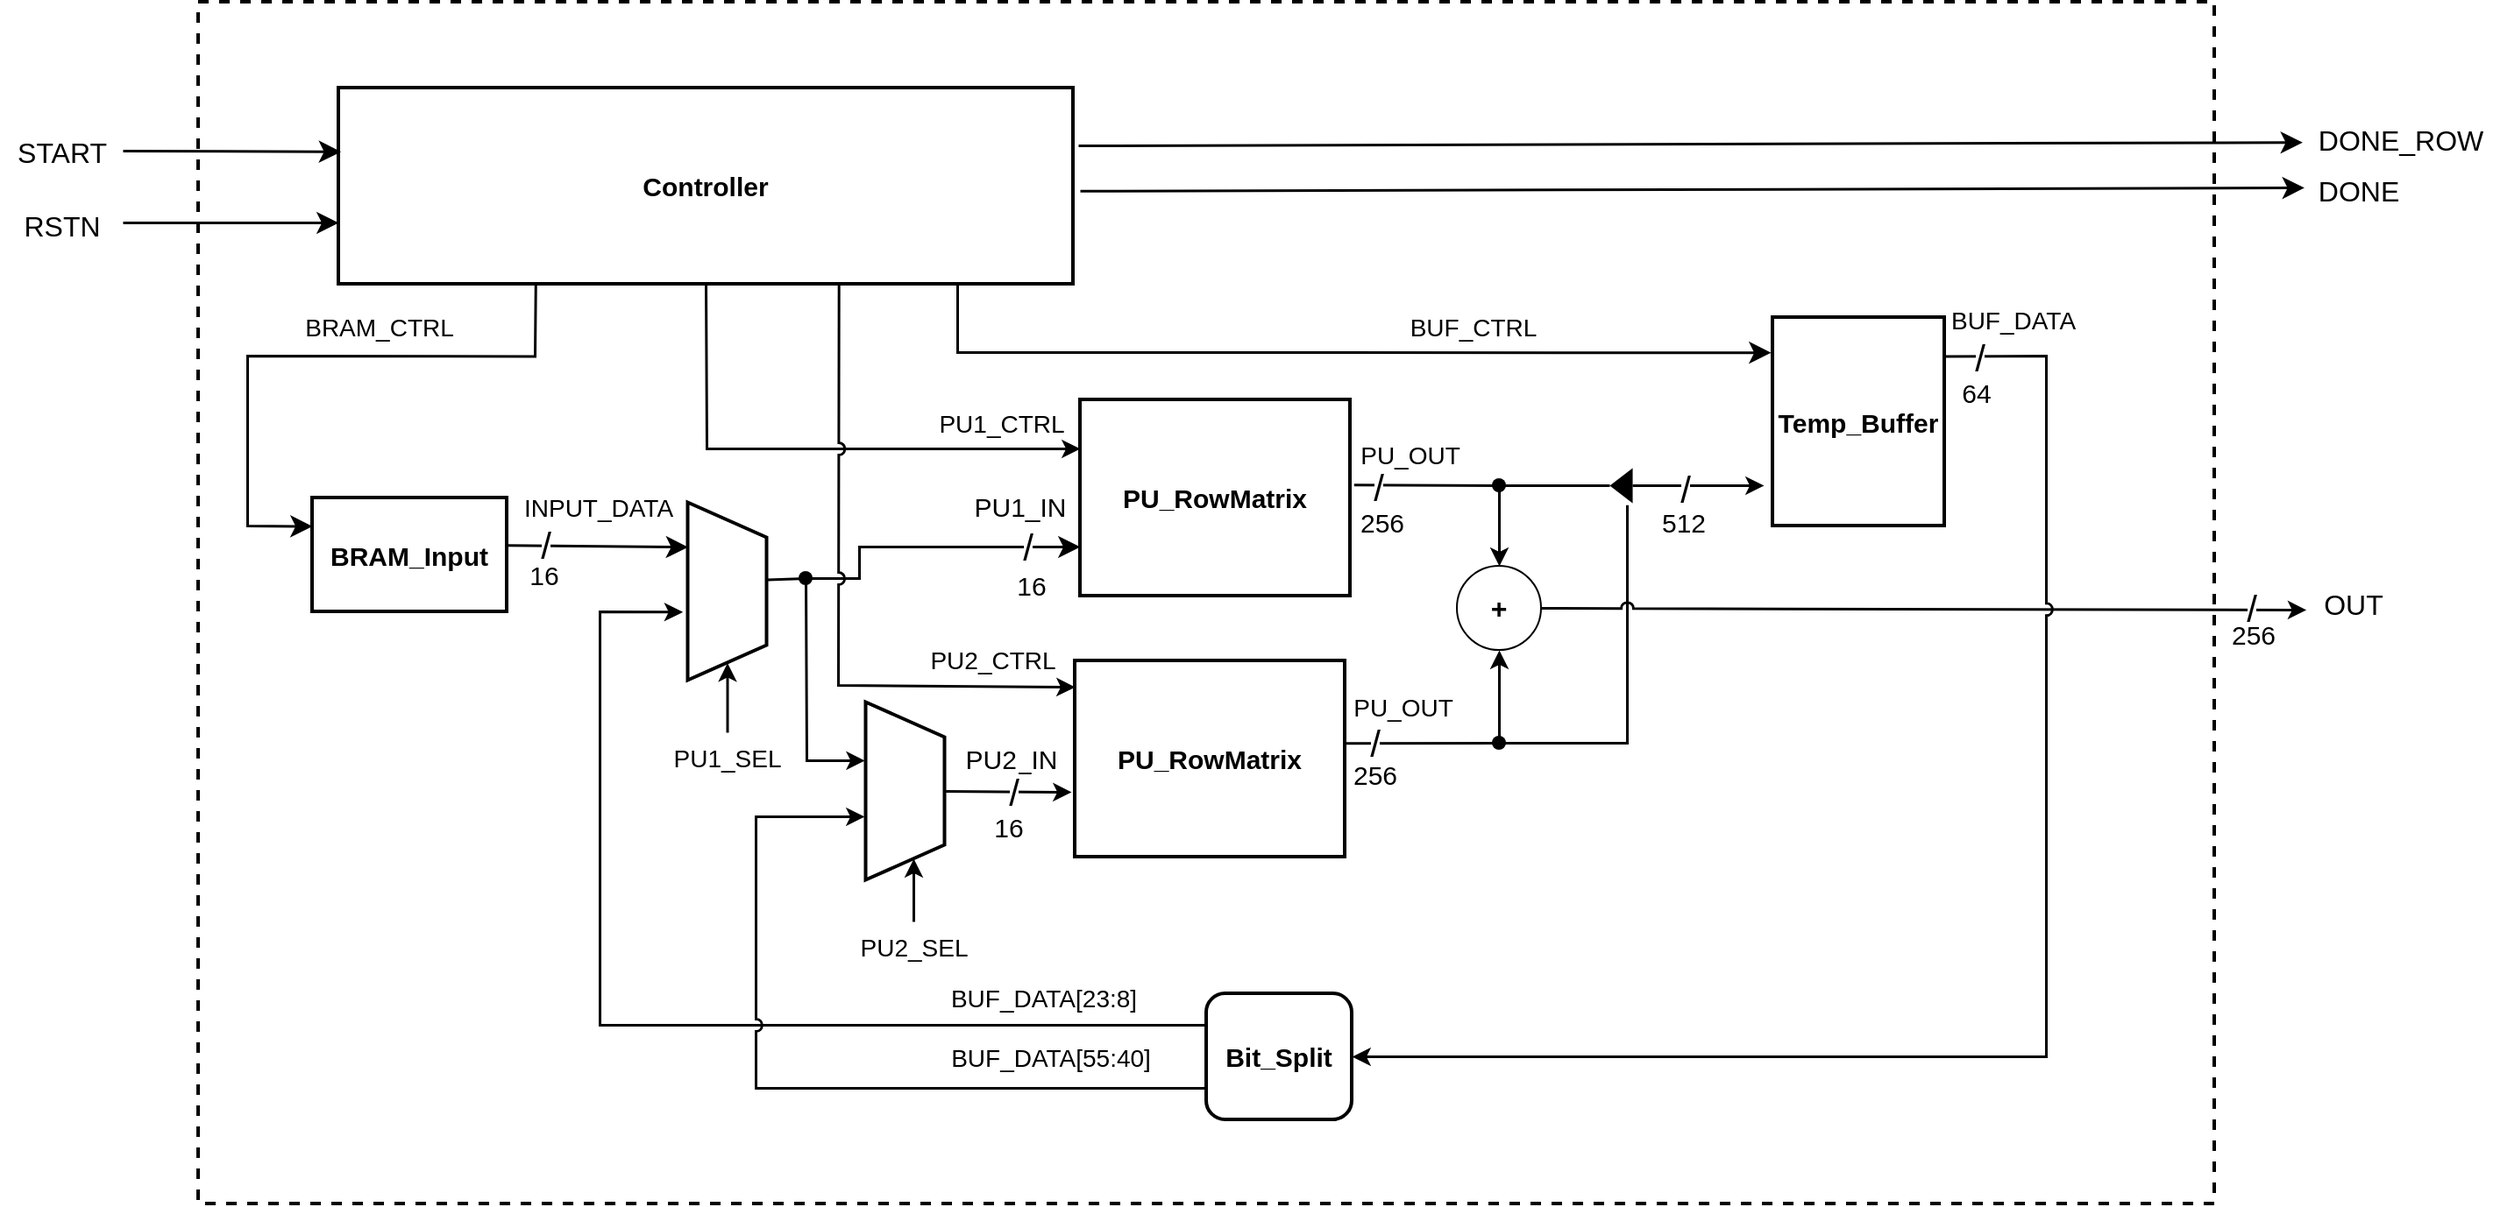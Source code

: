 <mxfile version="24.2.5" type="device">
  <diagram name="페이지-1" id="jZoVqIEIvhbJD9i4uvrA">
    <mxGraphModel dx="1994" dy="1443" grid="0" gridSize="10" guides="1" tooltips="1" connect="1" arrows="1" fold="1" page="0" pageScale="1" pageWidth="827" pageHeight="1169" math="0" shadow="0">
      <root>
        <mxCell id="0" />
        <mxCell id="1" parent="0" />
        <mxCell id="z9EmH8EO0fscNHD9WSlw-1" value="" style="rounded=0;whiteSpace=wrap;html=1;strokeWidth=2;dashed=1;" parent="1" vertex="1">
          <mxGeometry x="108" y="-95" width="1150" height="686" as="geometry" />
        </mxCell>
        <mxCell id="z9EmH8EO0fscNHD9WSlw-2" value="&lt;b&gt;&lt;font style=&quot;font-size: 15px;&quot;&gt;BRAM_Input&lt;/font&gt;&lt;/b&gt;" style="rounded=0;whiteSpace=wrap;html=1;strokeWidth=2;" parent="1" vertex="1">
          <mxGeometry x="173" y="188" width="111" height="65" as="geometry" />
        </mxCell>
        <mxCell id="z9EmH8EO0fscNHD9WSlw-3" style="edgeStyle=none;curved=1;rounded=0;orthogonalLoop=1;jettySize=auto;html=1;entryX=1;entryY=0.5;entryDx=0;entryDy=0;fontSize=12;startSize=8;endSize=8;" parent="1" source="z9EmH8EO0fscNHD9WSlw-1" target="z9EmH8EO0fscNHD9WSlw-1" edge="1">
          <mxGeometry relative="1" as="geometry" />
        </mxCell>
        <mxCell id="z9EmH8EO0fscNHD9WSlw-4" value="&lt;b&gt;&lt;font style=&quot;font-size: 15px;&quot;&gt;PU_RowMatrix&lt;/font&gt;&lt;/b&gt;" style="rounded=0;whiteSpace=wrap;html=1;strokeWidth=2;" parent="1" vertex="1">
          <mxGeometry x="611" y="132" width="154" height="112" as="geometry" />
        </mxCell>
        <mxCell id="z9EmH8EO0fscNHD9WSlw-5" value="&lt;b&gt;&lt;font style=&quot;font-size: 15px;&quot;&gt;Controller&lt;/font&gt;&lt;/b&gt;" style="rounded=0;whiteSpace=wrap;html=1;strokeWidth=2;" parent="1" vertex="1">
          <mxGeometry x="188" y="-46" width="419" height="112" as="geometry" />
        </mxCell>
        <mxCell id="z9EmH8EO0fscNHD9WSlw-6" value="&lt;b&gt;&lt;font style=&quot;font-size: 15px;&quot;&gt;Temp_Buffer&lt;/font&gt;&lt;/b&gt;" style="rounded=0;whiteSpace=wrap;html=1;strokeWidth=2;" parent="1" vertex="1">
          <mxGeometry x="1006" y="85" width="98" height="119" as="geometry" />
        </mxCell>
        <mxCell id="z9EmH8EO0fscNHD9WSlw-10" value="" style="endArrow=classic;html=1;rounded=0;fontSize=12;startSize=8;endSize=8;curved=0;entryX=0.003;entryY=0.325;entryDx=0;entryDy=0;entryPerimeter=0;strokeWidth=1.5;" parent="1" target="z9EmH8EO0fscNHD9WSlw-5" edge="1">
          <mxGeometry width="50" height="50" relative="1" as="geometry">
            <mxPoint x="65" y="-10" as="sourcePoint" />
            <mxPoint x="473" y="116" as="targetPoint" />
          </mxGeometry>
        </mxCell>
        <mxCell id="z9EmH8EO0fscNHD9WSlw-11" value="START" style="text;html=1;align=center;verticalAlign=middle;resizable=0;points=[];autosize=1;strokeColor=none;fillColor=none;fontSize=16;" parent="1" vertex="1">
          <mxGeometry x="-5" y="-25" width="69" height="31" as="geometry" />
        </mxCell>
        <mxCell id="z9EmH8EO0fscNHD9WSlw-12" value="RSTN" style="text;html=1;align=center;verticalAlign=middle;resizable=0;points=[];autosize=1;strokeColor=none;fillColor=none;fontSize=16;" parent="1" vertex="1">
          <mxGeometry x="-1.5" y="17" width="62" height="31" as="geometry" />
        </mxCell>
        <mxCell id="z9EmH8EO0fscNHD9WSlw-13" value="" style="endArrow=classic;html=1;rounded=0;fontSize=12;startSize=8;endSize=8;curved=0;entryX=0.003;entryY=0.325;entryDx=0;entryDy=0;entryPerimeter=0;strokeWidth=1.5;" parent="1" edge="1">
          <mxGeometry width="50" height="50" relative="1" as="geometry">
            <mxPoint x="65" y="31" as="sourcePoint" />
            <mxPoint x="188" y="31" as="targetPoint" />
          </mxGeometry>
        </mxCell>
        <mxCell id="z9EmH8EO0fscNHD9WSlw-18" value="" style="endArrow=classic;html=1;rounded=0;fontSize=12;startSize=8;endSize=8;curved=0;entryX=0;entryY=0.25;entryDx=0;entryDy=0;exitX=0.273;exitY=1.025;exitDx=0;exitDy=0;exitPerimeter=0;strokeWidth=1.5;" parent="1" target="z9EmH8EO0fscNHD9WSlw-2" edge="1">
          <mxGeometry width="50" height="50" relative="1" as="geometry">
            <mxPoint x="300.387" y="66.0" as="sourcePoint" />
            <mxPoint x="182" y="183.45" as="targetPoint" />
            <Array as="points">
              <mxPoint x="300" y="107.2" />
              <mxPoint x="136" y="107" />
              <mxPoint x="136" y="204" />
            </Array>
          </mxGeometry>
        </mxCell>
        <mxCell id="z9EmH8EO0fscNHD9WSlw-19" value="&lt;font style=&quot;font-size: 14px;&quot;&gt;BRAM_CTRL&lt;/font&gt;" style="text;html=1;align=center;verticalAlign=middle;resizable=0;points=[];autosize=1;strokeColor=none;fillColor=none;fontSize=16;" parent="1" vertex="1">
          <mxGeometry x="159" y="74" width="103" height="31" as="geometry" />
        </mxCell>
        <mxCell id="z9EmH8EO0fscNHD9WSlw-23" value="" style="endArrow=classic;html=1;rounded=0;fontSize=12;startSize=8;endSize=8;curved=0;strokeWidth=1.5;exitX=1.006;exitY=0.418;exitDx=0;exitDy=0;exitPerimeter=0;entryX=0.25;entryY=1;entryDx=0;entryDy=0;" parent="1" source="z9EmH8EO0fscNHD9WSlw-2" target="-nnjuojDJIeQV_9DqMVr-33" edge="1">
          <mxGeometry width="50" height="50" relative="1" as="geometry">
            <mxPoint x="300.996" y="218.995" as="sourcePoint" />
            <mxPoint x="398" y="215" as="targetPoint" />
          </mxGeometry>
        </mxCell>
        <mxCell id="glP6lnZT-jmc0-or7dro-16" value="&lt;font style=&quot;font-size: 21px;&quot;&gt;/&lt;/font&gt;" style="edgeLabel;html=1;align=center;verticalAlign=middle;resizable=0;points=[];" parent="z9EmH8EO0fscNHD9WSlw-23" vertex="1" connectable="0">
          <mxGeometry x="0.387" y="-2" relative="1" as="geometry">
            <mxPoint x="-50" y="-3" as="offset" />
          </mxGeometry>
        </mxCell>
        <mxCell id="z9EmH8EO0fscNHD9WSlw-24" value="&lt;font style=&quot;font-size: 14px;&quot;&gt;INPUT_DATA&lt;/font&gt;" style="text;html=1;align=center;verticalAlign=middle;resizable=0;points=[];autosize=1;strokeColor=none;fillColor=none;fontSize=16;" parent="1" vertex="1">
          <mxGeometry x="284.0" y="177" width="103" height="31" as="geometry" />
        </mxCell>
        <mxCell id="z9EmH8EO0fscNHD9WSlw-28" value="" style="endArrow=classic;html=1;rounded=0;fontSize=12;startSize=8;endSize=8;curved=0;strokeWidth=1.5;entryX=0.002;entryY=0.551;entryDx=0;entryDy=0;entryPerimeter=0;" parent="1" target="z9EmH8EO0fscNHD9WSlw-29" edge="1">
          <mxGeometry width="50" height="50" relative="1" as="geometry">
            <mxPoint x="610" y="-13" as="sourcePoint" />
            <mxPoint x="1101" y="-13.653" as="targetPoint" />
          </mxGeometry>
        </mxCell>
        <mxCell id="z9EmH8EO0fscNHD9WSlw-29" value="DONE_ROW" style="text;html=1;align=center;verticalAlign=middle;resizable=0;points=[];autosize=1;strokeColor=none;fillColor=none;fontSize=16;" parent="1" vertex="1">
          <mxGeometry x="1308" y="-32" width="112" height="31" as="geometry" />
        </mxCell>
        <mxCell id="z9EmH8EO0fscNHD9WSlw-30" value="" style="endArrow=classic;html=1;rounded=0;fontSize=12;startSize=8;endSize=8;curved=0;strokeWidth=1.5;exitX=0.532;exitY=0.935;exitDx=0;exitDy=0;exitPerimeter=0;entryX=-0.01;entryY=0.169;entryDx=0;entryDy=0;entryPerimeter=0;" parent="1" target="z9EmH8EO0fscNHD9WSlw-6" edge="1">
          <mxGeometry width="50" height="50" relative="1" as="geometry">
            <mxPoint x="541" y="66" as="sourcePoint" />
            <mxPoint x="822" y="106" as="targetPoint" />
            <Array as="points">
              <mxPoint x="541" y="105" />
            </Array>
          </mxGeometry>
        </mxCell>
        <mxCell id="z9EmH8EO0fscNHD9WSlw-35" value="&lt;font style=&quot;font-size: 14px;&quot;&gt;BUF_DATA&lt;/font&gt;" style="text;html=1;align=center;verticalAlign=middle;resizable=0;points=[];autosize=1;strokeColor=none;fillColor=none;fontSize=16;" parent="1" vertex="1">
          <mxGeometry x="1098" y="70.5" width="89" height="31" as="geometry" />
        </mxCell>
        <mxCell id="glP6lnZT-jmc0-or7dro-17" value="&lt;font style=&quot;font-size: 15px;&quot;&gt;16&lt;/font&gt;" style="text;html=1;align=center;verticalAlign=middle;resizable=0;points=[];autosize=1;strokeColor=none;fillColor=none;" parent="1" vertex="1">
          <mxGeometry x="287" y="217" width="35" height="30" as="geometry" />
        </mxCell>
        <mxCell id="YjfATVuAR8jBf-zQzsOv-3" value="&lt;font style=&quot;font-size: 15px;&quot;&gt;64&lt;/font&gt;" style="text;html=1;align=center;verticalAlign=middle;resizable=0;points=[];autosize=1;strokeColor=none;fillColor=none;" parent="1" vertex="1">
          <mxGeometry x="1104" y="113" width="35" height="30" as="geometry" />
        </mxCell>
        <mxCell id="YjfATVuAR8jBf-zQzsOv-16" value="&lt;span style=&quot;font-size: 15px;&quot;&gt;&lt;b&gt;Bit_Split&lt;/b&gt;&lt;/span&gt;" style="rounded=1;whiteSpace=wrap;html=1;strokeWidth=2;" parent="1" vertex="1">
          <mxGeometry x="683" y="471" width="83" height="72" as="geometry" />
        </mxCell>
        <mxCell id="-nnjuojDJIeQV_9DqMVr-5" value="&lt;span style=&quot;font-size: 14px;&quot;&gt;BUF_CTRL&lt;/span&gt;" style="text;html=1;align=center;verticalAlign=middle;resizable=0;points=[];autosize=1;strokeColor=none;fillColor=none;fontSize=16;" parent="1" vertex="1">
          <mxGeometry x="790" y="74" width="90" height="31" as="geometry" />
        </mxCell>
        <mxCell id="-nnjuojDJIeQV_9DqMVr-7" value="&lt;b&gt;&lt;font style=&quot;font-size: 15px;&quot;&gt;PU_RowMatrix&lt;/font&gt;&lt;/b&gt;" style="rounded=0;whiteSpace=wrap;html=1;strokeWidth=2;" parent="1" vertex="1">
          <mxGeometry x="608" y="281" width="154" height="112" as="geometry" />
        </mxCell>
        <mxCell id="-nnjuojDJIeQV_9DqMVr-25" value="OUT" style="text;html=1;align=center;verticalAlign=middle;resizable=0;points=[];autosize=1;strokeColor=none;fillColor=none;fontSize=16;" parent="1" vertex="1">
          <mxGeometry x="1311" y="233" width="52" height="31" as="geometry" />
        </mxCell>
        <mxCell id="-nnjuojDJIeQV_9DqMVr-33" value="" style="shape=trapezoid;perimeter=trapezoidPerimeter;whiteSpace=wrap;html=1;fixedSize=1;rounded=0;strokeWidth=2;fontSize=14;rotation=90;" parent="1" vertex="1">
          <mxGeometry x="359" y="219" width="101.5" height="45" as="geometry" />
        </mxCell>
        <mxCell id="-nnjuojDJIeQV_9DqMVr-38" value="" style="shape=trapezoid;perimeter=trapezoidPerimeter;whiteSpace=wrap;html=1;fixedSize=1;rounded=0;strokeWidth=2;fontSize=14;rotation=90;" parent="1" vertex="1">
          <mxGeometry x="460.5" y="333" width="101.5" height="45" as="geometry" />
        </mxCell>
        <mxCell id="-nnjuojDJIeQV_9DqMVr-43" value="" style="shape=waypoint;sketch=0;fillStyle=solid;size=6;pointerEvents=1;points=[];fillColor=none;resizable=0;rotatable=0;perimeter=centerPerimeter;snapToPoint=1;strokeWidth=2;" parent="1" vertex="1">
          <mxGeometry x="444.5" y="224" width="20" height="20" as="geometry" />
        </mxCell>
        <mxCell id="-nnjuojDJIeQV_9DqMVr-44" value="" style="endArrow=none;html=1;rounded=0;strokeWidth=1.5;fontSize=15;exitX=0.434;exitY=-0.005;exitDx=0;exitDy=0;exitPerimeter=0;entryX=0.588;entryY=0.795;entryDx=0;entryDy=0;entryPerimeter=0;" parent="1" source="-nnjuojDJIeQV_9DqMVr-33" target="-nnjuojDJIeQV_9DqMVr-43" edge="1">
          <mxGeometry width="50" height="50" relative="1" as="geometry">
            <mxPoint x="520" y="281" as="sourcePoint" />
            <mxPoint x="570" y="231" as="targetPoint" />
          </mxGeometry>
        </mxCell>
        <mxCell id="-nnjuojDJIeQV_9DqMVr-46" value="" style="endArrow=classic;html=1;rounded=0;fontSize=12;startSize=8;endSize=8;curved=0;strokeWidth=1.5;entryX=0;entryY=0.75;entryDx=0;entryDy=0;jumpStyle=arc;" parent="1" target="z9EmH8EO0fscNHD9WSlw-4" edge="1">
          <mxGeometry width="50" height="50" relative="1" as="geometry">
            <mxPoint x="455" y="234" as="sourcePoint" />
            <mxPoint x="589.58" y="229.955" as="targetPoint" />
            <Array as="points">
              <mxPoint x="485" y="234" />
              <mxPoint x="485" y="216" />
            </Array>
          </mxGeometry>
        </mxCell>
        <mxCell id="-nnjuojDJIeQV_9DqMVr-50" value="" style="endArrow=classic;html=1;rounded=0;strokeWidth=1.5;fontSize=15;jumpStyle=arc;exitX=0.613;exitY=0.79;exitDx=0;exitDy=0;exitPerimeter=0;entryX=0.327;entryY=1.015;entryDx=0;entryDy=0;entryPerimeter=0;" parent="1" source="-nnjuojDJIeQV_9DqMVr-43" target="-nnjuojDJIeQV_9DqMVr-38" edge="1">
          <mxGeometry width="50" height="50" relative="1" as="geometry">
            <mxPoint x="482" y="308" as="sourcePoint" />
            <mxPoint x="532" y="258" as="targetPoint" />
            <Array as="points">
              <mxPoint x="455" y="338" />
            </Array>
          </mxGeometry>
        </mxCell>
        <mxCell id="-nnjuojDJIeQV_9DqMVr-55" value="" style="endArrow=classic;html=1;rounded=0;strokeWidth=1.5;fontSize=15;jumpStyle=arc;exitX=0;exitY=0.25;exitDx=0;exitDy=0;entryX=0.615;entryY=1.065;entryDx=0;entryDy=0;entryPerimeter=0;" parent="1" source="YjfATVuAR8jBf-zQzsOv-16" target="-nnjuojDJIeQV_9DqMVr-33" edge="1">
          <mxGeometry width="50" height="50" relative="1" as="geometry">
            <mxPoint x="532" y="265" as="sourcePoint" />
            <mxPoint x="582" y="215" as="targetPoint" />
            <Array as="points">
              <mxPoint x="337" y="489" />
              <mxPoint x="337" y="253" />
            </Array>
          </mxGeometry>
        </mxCell>
        <mxCell id="-nnjuojDJIeQV_9DqMVr-58" value="PU1_IN" style="text;html=1;strokeColor=none;fillColor=none;align=center;verticalAlign=middle;whiteSpace=wrap;rounded=0;fontSize=15;" parent="1" vertex="1">
          <mxGeometry x="547" y="178" width="60" height="30" as="geometry" />
        </mxCell>
        <mxCell id="-nnjuojDJIeQV_9DqMVr-64" value="&lt;font style=&quot;font-size: 21px;&quot;&gt;/&lt;/font&gt;" style="edgeLabel;html=1;align=center;verticalAlign=middle;resizable=0;points=[];" parent="1" vertex="1" connectable="0">
          <mxGeometry x="312.999" y="220.501" as="geometry">
            <mxPoint x="268" y="-5" as="offset" />
          </mxGeometry>
        </mxCell>
        <mxCell id="-nnjuojDJIeQV_9DqMVr-65" value="&lt;font style=&quot;font-size: 15px;&quot;&gt;16&lt;/font&gt;" style="text;html=1;align=center;verticalAlign=middle;resizable=0;points=[];autosize=1;strokeColor=none;fillColor=none;" parent="1" vertex="1">
          <mxGeometry x="565.5" y="223" width="35" height="30" as="geometry" />
        </mxCell>
        <mxCell id="-nnjuojDJIeQV_9DqMVr-66" value="" style="endArrow=classic;html=1;rounded=0;strokeWidth=1.5;fontSize=15;jumpStyle=arc;exitX=0.5;exitY=0;exitDx=0;exitDy=0;" parent="1" source="-nnjuojDJIeQV_9DqMVr-38" edge="1">
          <mxGeometry width="50" height="50" relative="1" as="geometry">
            <mxPoint x="532" y="352" as="sourcePoint" />
            <mxPoint x="606" y="356" as="targetPoint" />
          </mxGeometry>
        </mxCell>
        <mxCell id="-nnjuojDJIeQV_9DqMVr-70" value="&lt;font style=&quot;font-size: 14px;&quot;&gt;BUF_DATA[23:8]&lt;/font&gt;" style="text;html=1;align=center;verticalAlign=middle;resizable=0;points=[];autosize=1;strokeColor=none;fillColor=none;fontSize=16;" parent="1" vertex="1">
          <mxGeometry x="528" y="457" width="124" height="31" as="geometry" />
        </mxCell>
        <mxCell id="-nnjuojDJIeQV_9DqMVr-71" value="&lt;font style=&quot;font-size: 14px;&quot;&gt;BUF_DATA[55:40]&lt;/font&gt;" style="text;html=1;align=center;verticalAlign=middle;resizable=0;points=[];autosize=1;strokeColor=none;fillColor=none;fontSize=16;" parent="1" vertex="1">
          <mxGeometry x="528" y="491.5" width="132" height="31" as="geometry" />
        </mxCell>
        <mxCell id="-nnjuojDJIeQV_9DqMVr-72" value="" style="endArrow=classic;html=1;rounded=0;strokeWidth=1.5;fontSize=15;jumpStyle=arc;exitX=0;exitY=0.75;exitDx=0;exitDy=0;entryX=0.643;entryY=1.017;entryDx=0;entryDy=0;entryPerimeter=0;" parent="1" source="YjfATVuAR8jBf-zQzsOv-16" target="-nnjuojDJIeQV_9DqMVr-38" edge="1">
          <mxGeometry width="50" height="50" relative="1" as="geometry">
            <mxPoint x="645" y="303" as="sourcePoint" />
            <mxPoint x="486" y="340" as="targetPoint" />
            <Array as="points">
              <mxPoint x="426" y="525" />
              <mxPoint x="426" y="370" />
            </Array>
          </mxGeometry>
        </mxCell>
        <mxCell id="-nnjuojDJIeQV_9DqMVr-73" value="PU2_IN" style="text;html=1;strokeColor=none;fillColor=none;align=center;verticalAlign=middle;whiteSpace=wrap;rounded=0;fontSize=15;" parent="1" vertex="1">
          <mxGeometry x="541.5" y="322" width="60" height="30" as="geometry" />
        </mxCell>
        <mxCell id="-nnjuojDJIeQV_9DqMVr-74" value="&lt;font style=&quot;font-size: 15px;&quot;&gt;16&lt;/font&gt;" style="text;html=1;align=center;verticalAlign=middle;resizable=0;points=[];autosize=1;strokeColor=none;fillColor=none;" parent="1" vertex="1">
          <mxGeometry x="552" y="361" width="35" height="30" as="geometry" />
        </mxCell>
        <mxCell id="-nnjuojDJIeQV_9DqMVr-76" value="&lt;font style=&quot;font-size: 21px;&quot;&gt;/&lt;/font&gt;" style="edgeLabel;html=1;align=center;verticalAlign=middle;resizable=0;points=[];" parent="1" vertex="1" connectable="0">
          <mxGeometry x="304.499" y="361.001" as="geometry">
            <mxPoint x="268" y="-5" as="offset" />
          </mxGeometry>
        </mxCell>
        <mxCell id="-nnjuojDJIeQV_9DqMVr-83" value="" style="endArrow=none;html=1;rounded=0;strokeWidth=1.5;fontSize=15;jumpStyle=arc;exitDx=0;exitDy=0;exitPerimeter=0;entryX=1;entryY=0.5;entryDx=0;entryDy=0;startArrow=none;" parent="1" source="pK8zRwszBanWCM-Fg7gK-8" target="-nnjuojDJIeQV_9DqMVr-90" edge="1">
          <mxGeometry width="50" height="50" relative="1" as="geometry">
            <mxPoint x="753" y="231" as="sourcePoint" />
            <mxPoint x="803" y="181" as="targetPoint" />
          </mxGeometry>
        </mxCell>
        <mxCell id="-nnjuojDJIeQV_9DqMVr-88" value="" style="endArrow=none;html=1;rounded=0;strokeWidth=1.5;fontSize=15;jumpStyle=arc;entryX=0.231;entryY=-0.058;entryDx=0;entryDy=0;entryPerimeter=0;exitDx=0;exitDy=0;exitPerimeter=0;startArrow=none;" parent="1" source="pK8zRwszBanWCM-Fg7gK-14" target="-nnjuojDJIeQV_9DqMVr-90" edge="1">
          <mxGeometry width="50" height="50" relative="1" as="geometry">
            <mxPoint x="769" y="329" as="sourcePoint" />
            <mxPoint x="819" y="279" as="targetPoint" />
            <Array as="points">
              <mxPoint x="923" y="328" />
            </Array>
          </mxGeometry>
        </mxCell>
        <mxCell id="-nnjuojDJIeQV_9DqMVr-90" value="" style="triangle;whiteSpace=wrap;html=1;rounded=0;strokeWidth=0;fontSize=15;fillColor=#000000;direction=west;" parent="1" vertex="1">
          <mxGeometry x="913" y="171" width="13" height="20" as="geometry" />
        </mxCell>
        <mxCell id="-nnjuojDJIeQV_9DqMVr-93" value="" style="endArrow=classic;html=1;rounded=0;strokeWidth=1.5;fontSize=14;jumpStyle=arc;exitX=0;exitY=0.5;exitDx=0;exitDy=0;" parent="1" source="-nnjuojDJIeQV_9DqMVr-90" edge="1">
          <mxGeometry width="50" height="50" relative="1" as="geometry">
            <mxPoint x="743" y="265" as="sourcePoint" />
            <mxPoint x="1001" y="181" as="targetPoint" />
            <Array as="points" />
          </mxGeometry>
        </mxCell>
        <mxCell id="-nnjuojDJIeQV_9DqMVr-96" value="&lt;span style=&quot;font-size: 15px;&quot;&gt;256&lt;/span&gt;" style="text;html=1;align=center;verticalAlign=middle;resizable=0;points=[];autosize=1;strokeColor=none;fillColor=none;" parent="1" vertex="1">
          <mxGeometry x="761" y="187" width="43" height="30" as="geometry" />
        </mxCell>
        <mxCell id="-nnjuojDJIeQV_9DqMVr-98" value="&lt;font style=&quot;font-size: 15px;&quot;&gt;256&lt;/font&gt;" style="text;html=1;align=center;verticalAlign=middle;resizable=0;points=[];autosize=1;strokeColor=none;fillColor=none;" parent="1" vertex="1">
          <mxGeometry x="757" y="331" width="43" height="30" as="geometry" />
        </mxCell>
        <mxCell id="-nnjuojDJIeQV_9DqMVr-99" value="&lt;font style=&quot;font-size: 21px;&quot;&gt;/&lt;/font&gt;" style="edgeLabel;html=1;align=center;verticalAlign=middle;resizable=0;points=[];" parent="1" vertex="1" connectable="0">
          <mxGeometry x="687.999" y="188.001" as="geometry">
            <mxPoint x="268" y="-5" as="offset" />
          </mxGeometry>
        </mxCell>
        <mxCell id="-nnjuojDJIeQV_9DqMVr-100" value="&lt;font style=&quot;font-size: 15px;&quot;&gt;512&lt;/font&gt;" style="text;html=1;align=center;verticalAlign=middle;resizable=0;points=[];autosize=1;strokeColor=none;fillColor=none;" parent="1" vertex="1">
          <mxGeometry x="933" y="187" width="43" height="30" as="geometry" />
        </mxCell>
        <mxCell id="-nnjuojDJIeQV_9DqMVr-101" value="&lt;span style=&quot;font-size: 14px;&quot;&gt;PU_OUT&lt;/span&gt;" style="text;html=1;align=center;verticalAlign=middle;resizable=0;points=[];autosize=1;strokeColor=none;fillColor=none;fontSize=16;" parent="1" vertex="1">
          <mxGeometry x="761" y="147" width="75" height="31" as="geometry" />
        </mxCell>
        <mxCell id="-nnjuojDJIeQV_9DqMVr-102" value="" style="endArrow=classic;html=1;rounded=0;strokeWidth=1.5;fontSize=14;jumpStyle=arc;exitX=0.5;exitY=1;exitDx=0;exitDy=0;entryX=0;entryY=0.25;entryDx=0;entryDy=0;" parent="1" source="z9EmH8EO0fscNHD9WSlw-5" target="z9EmH8EO0fscNHD9WSlw-4" edge="1">
          <mxGeometry width="50" height="50" relative="1" as="geometry">
            <mxPoint x="592" y="282" as="sourcePoint" />
            <mxPoint x="642" y="232" as="targetPoint" />
            <Array as="points">
              <mxPoint x="398" y="160" />
            </Array>
          </mxGeometry>
        </mxCell>
        <mxCell id="-nnjuojDJIeQV_9DqMVr-107" value="&lt;font style=&quot;font-size: 14px;&quot;&gt;PU1_CTRL&lt;/font&gt;" style="text;html=1;align=center;verticalAlign=middle;resizable=0;points=[];autosize=1;strokeColor=none;fillColor=none;fontSize=16;" parent="1" vertex="1">
          <mxGeometry x="521" y="129" width="90" height="31" as="geometry" />
        </mxCell>
        <mxCell id="-nnjuojDJIeQV_9DqMVr-108" value="" style="endArrow=classic;html=1;rounded=0;strokeWidth=1.5;fontSize=14;jumpStyle=arc;exitX=0.681;exitY=1.005;exitDx=0;exitDy=0;exitPerimeter=0;entryX=1.022;entryY=1.034;entryDx=0;entryDy=0;entryPerimeter=0;" parent="1" source="z9EmH8EO0fscNHD9WSlw-5" target="-nnjuojDJIeQV_9DqMVr-109" edge="1">
          <mxGeometry width="50" height="50" relative="1" as="geometry">
            <mxPoint x="627" y="348" as="sourcePoint" />
            <mxPoint x="613" y="295" as="targetPoint" />
            <Array as="points">
              <mxPoint x="473" y="295" />
            </Array>
          </mxGeometry>
        </mxCell>
        <mxCell id="-nnjuojDJIeQV_9DqMVr-109" value="&lt;font style=&quot;font-size: 14px;&quot;&gt;PU2_CTRL&lt;/font&gt;" style="text;html=1;align=center;verticalAlign=middle;resizable=0;points=[];autosize=1;strokeColor=none;fillColor=none;fontSize=16;" parent="1" vertex="1">
          <mxGeometry x="516" y="264" width="90" height="31" as="geometry" />
        </mxCell>
        <mxCell id="-nnjuojDJIeQV_9DqMVr-112" value="PU1_SEL" style="text;html=1;strokeColor=none;fillColor=none;align=center;verticalAlign=middle;whiteSpace=wrap;rounded=0;fontSize=14;" parent="1" vertex="1">
          <mxGeometry x="379.75" y="322" width="60" height="30" as="geometry" />
        </mxCell>
        <mxCell id="-nnjuojDJIeQV_9DqMVr-113" value="" style="endArrow=classic;html=1;rounded=0;strokeWidth=1.5;fontSize=14;jumpStyle=arc;entryX=1;entryY=0.5;entryDx=0;entryDy=0;exitX=0.5;exitY=0;exitDx=0;exitDy=0;" parent="1" source="-nnjuojDJIeQV_9DqMVr-112" target="-nnjuojDJIeQV_9DqMVr-33" edge="1">
          <mxGeometry width="50" height="50" relative="1" as="geometry">
            <mxPoint x="557" y="321" as="sourcePoint" />
            <mxPoint x="607" y="271" as="targetPoint" />
          </mxGeometry>
        </mxCell>
        <mxCell id="-nnjuojDJIeQV_9DqMVr-115" value="PU2_SEL" style="text;html=1;strokeColor=none;fillColor=none;align=center;verticalAlign=middle;whiteSpace=wrap;rounded=0;fontSize=14;" parent="1" vertex="1">
          <mxGeometry x="486.5" y="430" width="59" height="30" as="geometry" />
        </mxCell>
        <mxCell id="-nnjuojDJIeQV_9DqMVr-116" value="" style="endArrow=classic;html=1;rounded=0;strokeWidth=1.5;fontSize=14;jumpStyle=arc;exitX=0.5;exitY=0;exitDx=0;exitDy=0;" parent="1" source="-nnjuojDJIeQV_9DqMVr-115" edge="1">
          <mxGeometry width="50" height="50" relative="1" as="geometry">
            <mxPoint x="663.25" y="429.75" as="sourcePoint" />
            <mxPoint x="516" y="394" as="targetPoint" />
          </mxGeometry>
        </mxCell>
        <mxCell id="pK8zRwszBanWCM-Fg7gK-2" value="" style="endArrow=classic;html=1;rounded=0;fontSize=12;startSize=8;endSize=8;curved=0;strokeWidth=1.5;entryX=0.002;entryY=0.551;entryDx=0;entryDy=0;entryPerimeter=0;" parent="1" edge="1">
          <mxGeometry width="50" height="50" relative="1" as="geometry">
            <mxPoint x="611" y="12.92" as="sourcePoint" />
            <mxPoint x="1309.224" y="11.001" as="targetPoint" />
          </mxGeometry>
        </mxCell>
        <mxCell id="pK8zRwszBanWCM-Fg7gK-6" style="edgeStyle=orthogonalEdgeStyle;rounded=0;orthogonalLoop=1;jettySize=auto;html=1;entryX=0.941;entryY=0.571;entryDx=0;entryDy=0;entryPerimeter=0;" parent="1" edge="1">
          <mxGeometry relative="1" as="geometry">
            <mxPoint x="1167" y="106" as="sourcePoint" />
            <mxPoint x="1167" y="106" as="targetPoint" />
          </mxGeometry>
        </mxCell>
        <mxCell id="pK8zRwszBanWCM-Fg7gK-7" value="&lt;font style=&quot;font-size: 16px;&quot;&gt;DONE&lt;/font&gt;" style="text;html=1;align=center;verticalAlign=middle;resizable=0;points=[];autosize=1;strokeColor=none;fillColor=none;" parent="1" vertex="1">
          <mxGeometry x="1308" y="-3" width="64" height="31" as="geometry" />
        </mxCell>
        <mxCell id="pK8zRwszBanWCM-Fg7gK-12" value="&lt;span style=&quot;font-size: 14px;&quot;&gt;PU_OUT&lt;/span&gt;" style="text;html=1;align=center;verticalAlign=middle;resizable=0;points=[];autosize=1;strokeColor=none;fillColor=none;fontSize=16;" parent="1" vertex="1">
          <mxGeometry x="757" y="291" width="75" height="31" as="geometry" />
        </mxCell>
        <mxCell id="pK8zRwszBanWCM-Fg7gK-13" value="" style="endArrow=none;html=1;rounded=0;strokeWidth=1.5;fontSize=15;jumpStyle=arc;exitX=1.014;exitY=0.434;exitDx=0;exitDy=0;exitPerimeter=0;entryDx=0;entryDy=0;" parent="1" source="z9EmH8EO0fscNHD9WSlw-4" target="pK8zRwszBanWCM-Fg7gK-8" edge="1">
          <mxGeometry width="50" height="50" relative="1" as="geometry">
            <mxPoint x="767.156" y="180.608" as="sourcePoint" />
            <mxPoint x="919.5" y="181" as="targetPoint" />
          </mxGeometry>
        </mxCell>
        <mxCell id="pK8zRwszBanWCM-Fg7gK-8" value="" style="shape=waypoint;sketch=0;fillStyle=solid;size=6;pointerEvents=1;points=[];fillColor=none;resizable=0;rotatable=0;perimeter=centerPerimeter;snapToPoint=1;strokeWidth=2;" parent="1" vertex="1">
          <mxGeometry x="840" y="171" width="20" height="20" as="geometry" />
        </mxCell>
        <mxCell id="pK8zRwszBanWCM-Fg7gK-15" value="" style="endArrow=none;html=1;rounded=0;strokeWidth=1.5;fontSize=15;jumpStyle=arc;entryDx=0;entryDy=0;entryPerimeter=0;exitX=1.001;exitY=0.421;exitDx=0;exitDy=0;exitPerimeter=0;" parent="1" source="-nnjuojDJIeQV_9DqMVr-7" target="pK8zRwszBanWCM-Fg7gK-14" edge="1">
          <mxGeometry width="50" height="50" relative="1" as="geometry">
            <mxPoint x="762.154" y="328.152" as="sourcePoint" />
            <mxPoint x="922.997" y="192.16" as="targetPoint" />
            <Array as="points" />
          </mxGeometry>
        </mxCell>
        <mxCell id="pK8zRwszBanWCM-Fg7gK-14" value="" style="shape=waypoint;sketch=0;fillStyle=solid;size=6;pointerEvents=1;points=[];fillColor=none;resizable=0;rotatable=0;perimeter=centerPerimeter;snapToPoint=1;strokeWidth=2;" parent="1" vertex="1">
          <mxGeometry x="840" y="318" width="20" height="20" as="geometry" />
        </mxCell>
        <mxCell id="pK8zRwszBanWCM-Fg7gK-16" value="" style="endArrow=classic;html=1;rounded=0;fontSize=16;strokeWidth=1.5;entryX=0.5;entryY=0;entryDx=0;entryDy=0;" parent="1" source="pK8zRwszBanWCM-Fg7gK-8" target="pK8zRwszBanWCM-Fg7gK-17" edge="1">
          <mxGeometry width="50" height="50" relative="1" as="geometry">
            <mxPoint x="854" y="339" as="sourcePoint" />
            <mxPoint x="904" y="289" as="targetPoint" />
          </mxGeometry>
        </mxCell>
        <mxCell id="pK8zRwszBanWCM-Fg7gK-17" value="&lt;b&gt;+&lt;/b&gt;" style="ellipse;whiteSpace=wrap;html=1;aspect=fixed;fontSize=16;" parent="1" vertex="1">
          <mxGeometry x="826" y="227" width="48" height="48" as="geometry" />
        </mxCell>
        <mxCell id="pK8zRwszBanWCM-Fg7gK-18" value="" style="endArrow=classic;html=1;rounded=0;fontSize=16;strokeWidth=1.5;entryX=0.5;entryY=1;entryDx=0;entryDy=0;" parent="1" source="pK8zRwszBanWCM-Fg7gK-14" target="pK8zRwszBanWCM-Fg7gK-17" edge="1">
          <mxGeometry width="50" height="50" relative="1" as="geometry">
            <mxPoint x="870" y="328" as="sourcePoint" />
            <mxPoint x="860" y="238" as="targetPoint" />
          </mxGeometry>
        </mxCell>
        <mxCell id="pK8zRwszBanWCM-Fg7gK-19" value="" style="endArrow=classic;html=1;rounded=0;strokeWidth=1.5;fontSize=16;jumpStyle=arc;exitX=1;exitY=0.5;exitDx=0;exitDy=0;entryX=-0.013;entryY=0.613;entryDx=0;entryDy=0;entryPerimeter=0;" parent="1" source="pK8zRwszBanWCM-Fg7gK-17" target="-nnjuojDJIeQV_9DqMVr-25" edge="1">
          <mxGeometry width="50" height="50" relative="1" as="geometry">
            <mxPoint x="867" y="295" as="sourcePoint" />
            <mxPoint x="1312" y="253" as="targetPoint" />
          </mxGeometry>
        </mxCell>
        <mxCell id="pK8zRwszBanWCM-Fg7gK-22" value="" style="endArrow=classic;html=1;rounded=0;strokeWidth=1.5;fontSize=16;jumpStyle=arc;exitX=0.992;exitY=0.187;exitDx=0;exitDy=0;exitPerimeter=0;entryX=1;entryY=0.5;entryDx=0;entryDy=0;" parent="1" source="z9EmH8EO0fscNHD9WSlw-6" target="YjfATVuAR8jBf-zQzsOv-16" edge="1">
          <mxGeometry width="50" height="50" relative="1" as="geometry">
            <mxPoint x="945" y="261" as="sourcePoint" />
            <mxPoint x="1164" y="400" as="targetPoint" />
            <Array as="points">
              <mxPoint x="1162" y="107" />
              <mxPoint x="1162" y="507" />
            </Array>
          </mxGeometry>
        </mxCell>
        <mxCell id="pK8zRwszBanWCM-Fg7gK-23" value="&lt;font style=&quot;font-size: 21px;&quot;&gt;/&lt;/font&gt;" style="edgeLabel;html=1;align=center;verticalAlign=middle;resizable=0;points=[];" parent="1" vertex="1" connectable="0">
          <mxGeometry x="512.999" y="187.001" as="geometry">
            <mxPoint x="268" y="-5" as="offset" />
          </mxGeometry>
        </mxCell>
        <mxCell id="pK8zRwszBanWCM-Fg7gK-24" value="&lt;font style=&quot;font-size: 21px;&quot;&gt;/&lt;/font&gt;" style="edgeLabel;html=1;align=center;verticalAlign=middle;resizable=0;points=[];" parent="1" vertex="1" connectable="0">
          <mxGeometry x="511.249" y="333.001" as="geometry">
            <mxPoint x="268" y="-5" as="offset" />
          </mxGeometry>
        </mxCell>
        <mxCell id="pK8zRwszBanWCM-Fg7gK-25" value="&lt;font style=&quot;font-size: 21px;&quot;&gt;/&lt;/font&gt;" style="edgeLabel;html=1;align=center;verticalAlign=middle;resizable=0;points=[];" parent="1" vertex="1" connectable="0">
          <mxGeometry x="855.999" y="113.001" as="geometry">
            <mxPoint x="268" y="-5" as="offset" />
          </mxGeometry>
        </mxCell>
        <mxCell id="pK8zRwszBanWCM-Fg7gK-26" value="&lt;font style=&quot;font-size: 21px;&quot;&gt;/&lt;/font&gt;" style="edgeLabel;html=1;align=center;verticalAlign=middle;resizable=0;points=[];" parent="1" vertex="1" connectable="0">
          <mxGeometry x="1010.999" y="256.001" as="geometry">
            <mxPoint x="268" y="-5" as="offset" />
          </mxGeometry>
        </mxCell>
        <mxCell id="pK8zRwszBanWCM-Fg7gK-27" value="&lt;span style=&quot;font-size: 15px;&quot;&gt;256&lt;/span&gt;" style="text;html=1;align=center;verticalAlign=middle;resizable=0;points=[];autosize=1;strokeColor=none;fillColor=none;" parent="1" vertex="1">
          <mxGeometry x="1258" y="251" width="43" height="30" as="geometry" />
        </mxCell>
      </root>
    </mxGraphModel>
  </diagram>
</mxfile>
